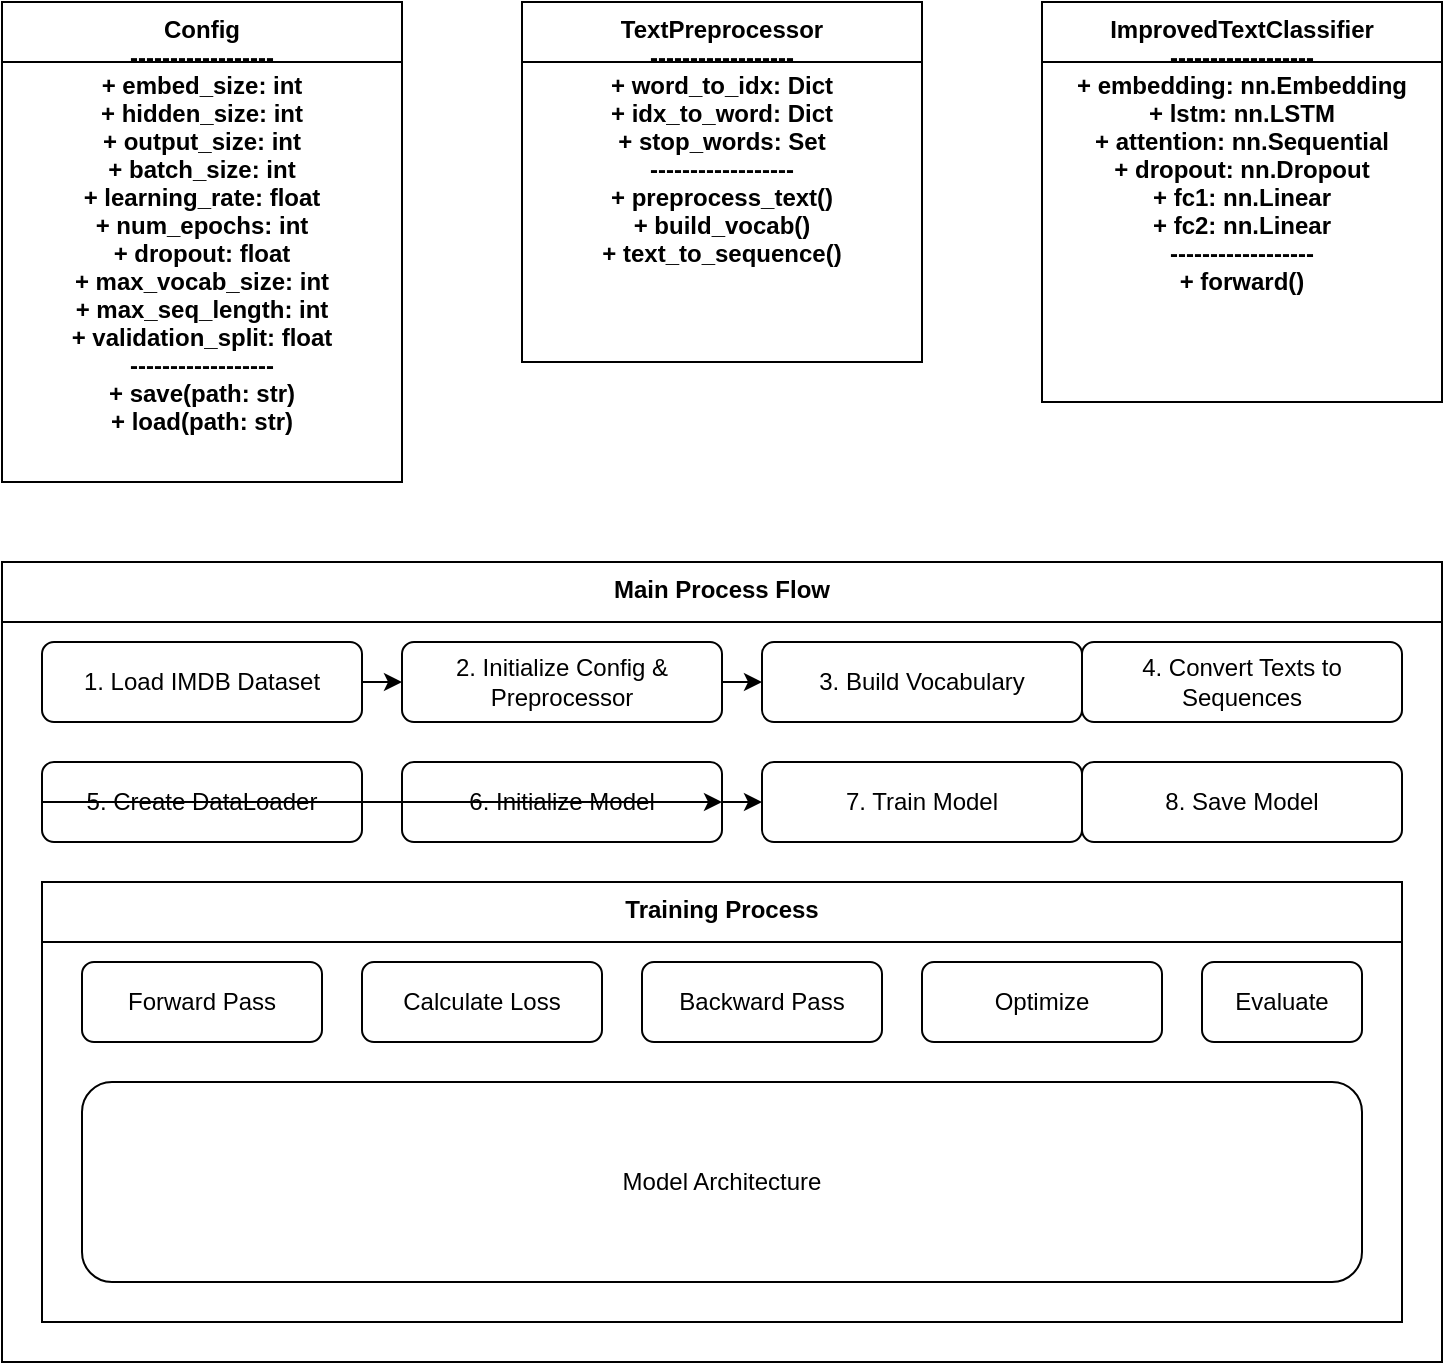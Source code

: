 <?xml version="1.0" encoding="UTF-8"?>
<mxfile version="21.1.8" type="device">
  <diagram id="sentiment_analysis_system" name="Sentiment Analysis System">
    <mxGraphModel dx="1200" dy="800" grid="1" gridSize="10" guides="1" tooltips="1" connect="1" arrows="1" fold="1" page="1" pageScale="1" pageWidth="1100" pageHeight="850" background="#ffffff">
      <root>
        <mxCell id="0"/>
        <mxCell id="1" parent="0"/>
        
        <!-- Config Class -->
        <mxCell id="config_class" value="Config&#xa;------------------&#xa;+ embed_size: int&#xa;+ hidden_size: int&#xa;+ output_size: int&#xa;+ batch_size: int&#xa;+ learning_rate: float&#xa;+ num_epochs: int&#xa;+ dropout: float&#xa;+ max_vocab_size: int&#xa;+ max_seq_length: int&#xa;+ validation_split: float&#xa;------------------&#xa;+ save(path: str)&#xa;+ load(path: str)" style="swimlane;fontStyle=1;align=center;verticalAlign=top;childLayout=stackLayout;horizontal=1;startSize=30;horizontalStack=0;resizeParent=1;resizeParentMax=0;resizeLast=0;collapsible=1;marginBottom=0;" vertex="1" parent="1">
          <mxGeometry x="40" y="40" width="200" height="240" as="geometry"/>
        </mxCell>
        
        <!-- TextPreprocessor Class -->
        <mxCell id="preprocessor_class" value="TextPreprocessor&#xa;------------------&#xa;+ word_to_idx: Dict&#xa;+ idx_to_word: Dict&#xa;+ stop_words: Set&#xa;------------------&#xa;+ preprocess_text()&#xa;+ build_vocab()&#xa;+ text_to_sequence()" style="swimlane;fontStyle=1;align=center;verticalAlign=top;childLayout=stackLayout;horizontal=1;startSize=30;horizontalStack=0;resizeParent=1;resizeParentMax=0;resizeLast=0;collapsible=1;marginBottom=0;" vertex="1" parent="1">
          <mxGeometry x="300" y="40" width="200" height="180" as="geometry"/>
        </mxCell>
        
        <!-- ImprovedTextClassifier Class -->
        <mxCell id="classifier_class" value="ImprovedTextClassifier&#xa;------------------&#xa;+ embedding: nn.Embedding&#xa;+ lstm: nn.LSTM&#xa;+ attention: nn.Sequential&#xa;+ dropout: nn.Dropout&#xa;+ fc1: nn.Linear&#xa;+ fc2: nn.Linear&#xa;------------------&#xa;+ forward()" style="swimlane;fontStyle=1;align=center;verticalAlign=top;childLayout=stackLayout;horizontal=1;startSize=30;horizontalStack=0;resizeParent=1;resizeParentMax=0;resizeLast=0;collapsible=1;marginBottom=0;" vertex="1" parent="1">
          <mxGeometry x="560" y="40" width="200" height="200" as="geometry"/>
        </mxCell>
        
        <!-- Main Process Flow -->
        <mxCell id="process_flow" value="Main Process Flow" style="swimlane;fontStyle=1;align=center;verticalAlign=top;childLayout=stackLayout;horizontal=1;startSize=30;horizontalStack=0;resizeParent=1;resizeParentMax=0;resizeLast=0;collapsible=1;marginBottom=0;" vertex="1" parent="1">
          <mxGeometry x="40" y="320" width="720" height="400" as="geometry"/>
        </mxCell>
        
        <!-- Process Steps -->
        <mxCell id="step1" value="1. Load IMDB Dataset" style="rounded=1;whiteSpace=wrap;html=1;" vertex="1" parent="process_flow">
          <mxGeometry x="20" y="40" width="160" height="40" as="geometry"/>
        </mxCell>
        
        <mxCell id="step2" value="2. Initialize Config &amp; Preprocessor" style="rounded=1;whiteSpace=wrap;html=1;" vertex="1" parent="process_flow">
          <mxGeometry x="200" y="40" width="160" height="40" as="geometry"/>
        </mxCell>
        
        <mxCell id="step3" value="3. Build Vocabulary" style="rounded=1;whiteSpace=wrap;html=1;" vertex="1" parent="process_flow">
          <mxGeometry x="380" y="40" width="160" height="40" as="geometry"/>
        </mxCell>
        
        <mxCell id="step4" value="4. Convert Texts to Sequences" style="rounded=1;whiteSpace=wrap;html=1;" vertex="1" parent="process_flow">
          <mxGeometry x="540" y="40" width="160" height="40" as="geometry"/>
        </mxCell>
        
        <mxCell id="step5" value="5. Create DataLoader" style="rounded=1;whiteSpace=wrap;html=1;" vertex="1" parent="process_flow">
          <mxGeometry x="20" y="100" width="160" height="40" as="geometry"/>
        </mxCell>
        
        <mxCell id="step6" value="6. Initialize Model" style="rounded=1;whiteSpace=wrap;html=1;" vertex="1" parent="process_flow">
          <mxGeometry x="200" y="100" width="160" height="40" as="geometry"/>
        </mxCell>
        
        <mxCell id="step7" value="7. Train Model" style="rounded=1;whiteSpace=wrap;html=1;" vertex="1" parent="process_flow">
          <mxGeometry x="380" y="100" width="160" height="40" as="geometry"/>
        </mxCell>
        
        <mxCell id="step8" value="8. Save Model" style="rounded=1;whiteSpace=wrap;html=1;" vertex="1" parent="process_flow">
          <mxGeometry x="540" y="100" width="160" height="40" as="geometry"/>
        </mxCell>
        
        <!-- Training Process -->
        <mxCell id="training_process" value="Training Process" style="swimlane;fontStyle=1;align=center;verticalAlign=top;childLayout=stackLayout;horizontal=1;startSize=30;horizontalStack=0;resizeParent=1;resizeParentMax=0;resizeLast=0;collapsible=1;marginBottom=0;" vertex="1" parent="process_flow">
          <mxGeometry x="20" y="160" width="680" height="220" as="geometry"/>
        </mxCell>
        
        <!-- Training Steps -->
        <mxCell id="train_step1" value="Forward Pass" style="rounded=1;whiteSpace=wrap;html=1;" vertex="1" parent="training_process">
          <mxGeometry x="20" y="40" width="120" height="40" as="geometry"/>
        </mxCell>
        
        <mxCell id="train_step2" value="Calculate Loss" style="rounded=1;whiteSpace=wrap;html=1;" vertex="1" parent="training_process">
          <mxGeometry x="160" y="40" width="120" height="40" as="geometry"/>
        </mxCell>
        
        <mxCell id="train_step3" value="Backward Pass" style="rounded=1;whiteSpace=wrap;html=1;" vertex="1" parent="training_process">
          <mxGeometry x="300" y="40" width="120" height="40" as="geometry"/>
        </mxCell>
        
        <mxCell id="train_step4" value="Optimize" style="rounded=1;whiteSpace=wrap;html=1;" vertex="1" parent="training_process">
          <mxGeometry x="440" y="40" width="120" height="40" as="geometry"/>
        </mxCell>
        
        <mxCell id="train_step5" value="Evaluate" style="rounded=1;whiteSpace=wrap;html=1;" vertex="1" parent="training_process">
          <mxGeometry x="580" y="40" width="80" height="40" as="geometry"/>
        </mxCell>
        
        <!-- Model Architecture -->
        <mxCell id="model_arch" value="Model Architecture" style="rounded=1;whiteSpace=wrap;html=1;" vertex="1" parent="training_process">
          <mxGeometry x="20" y="100" width="640" height="100" as="geometry"/>
        </mxCell>
        
        <!-- Connections -->
        <mxCell id="conn1" value="" style="endArrow=classic;html=1;exitX=1;exitY=0.5;entryX=0;entryY=0.5;" edge="1" parent="1" source="step1" target="step2">
          <mxGeometry width="50" height="50" relative="1" as="geometry"/>
        </mxCell>
        
        <mxCell id="conn2" value="" style="endArrow=classic;html=1;exitX=1;exitY=0.5;entryX=0;entryY=0.5;" edge="1" parent="1" source="step2" target="step3">
          <mxGeometry width="50" height="50" relative="1" as="geometry"/>
        </mxCell>
        
        <mxCell id="conn3" value="" style="endArrow=classic;html=1;exitX=1;exitY=0.5;entryX=0;entryY=0.5;" edge="1" parent="1" source="step3" target="step4">
          <mxGeometry width="50" height="50" relative="1" as="geometry"/>
        </mxCell>
        
        <mxCell id="conn4" value="" style="endArrow=classic;html=1;exitX=0;exitY=0.5;entryX=1;entryY=0.5;" edge="1" parent="1" source="step5" target="step6">
          <mxGeometry width="50" height="50" relative="1" as="geometry"/>
        </mxCell>
        
        <mxCell id="conn5" value="" style="endArrow=classic;html=1;exitX=1;exitY=0.5;entryX=0;entryY=0.5;" edge="1" parent="1" source="step6" target="step7">
          <mxGeometry width="50" height="50" relative="1" as="geometry"/>
        </mxCell>
        
        <mxCell id="conn6" value="" style="endArrow=classic;html=1;exitX=1;exitY=0.5;entryX=0;entryY=0.5;" edge="1" parent="1" source="step7" target="step8">
          <mxGeometry width="50" height="50" relative="1" as="geometry"/>
        </mxCell>
        
      </root>
    </mxGraphModel>
  </diagram>
</mxfile>
